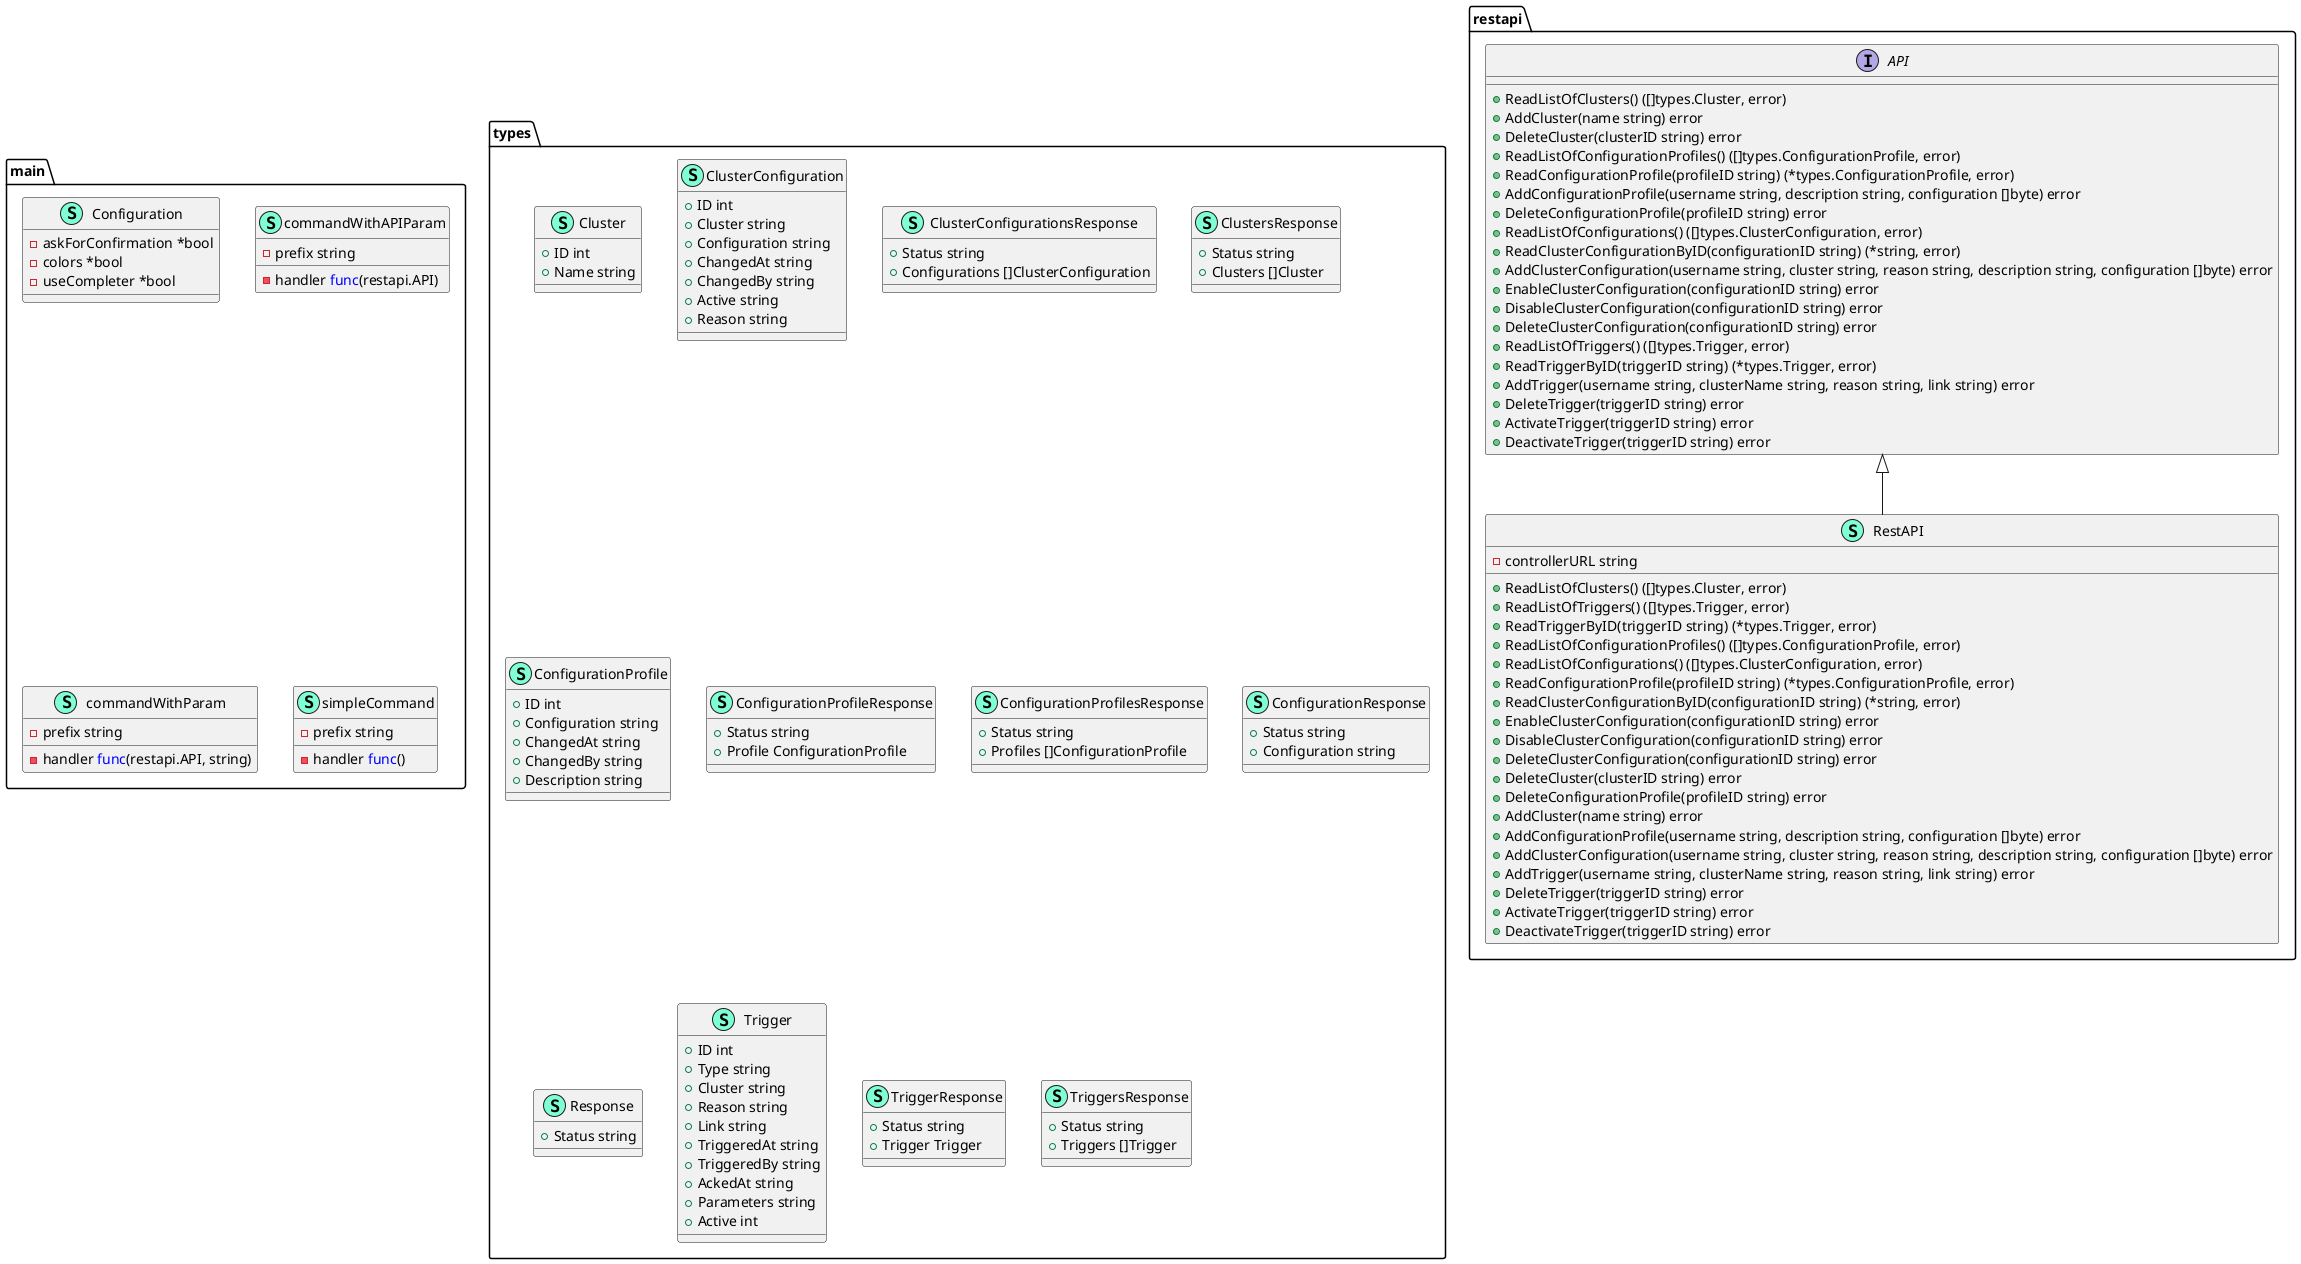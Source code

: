 @startuml
namespace main {
    class Configuration << (S,Aquamarine) >> {
        - askForConfirmation *bool
        - colors *bool
        - useCompleter *bool

    }
    class commandWithAPIParam << (S,Aquamarine) >> {
        - prefix string
        - handler <font color=blue>func</font>(restapi.API) 

    }
    class commandWithParam << (S,Aquamarine) >> {
        - prefix string
        - handler <font color=blue>func</font>(restapi.API, string) 

    }
    class simpleCommand << (S,Aquamarine) >> {
        - prefix string
        - handler <font color=blue>func</font>() 

    }
}


namespace restapi {
    interface API  {
        + ReadListOfClusters() ([]types.Cluster, error)
        + AddCluster(name string) error
        + DeleteCluster(clusterID string) error
        + ReadListOfConfigurationProfiles() ([]types.ConfigurationProfile, error)
        + ReadConfigurationProfile(profileID string) (*types.ConfigurationProfile, error)
        + AddConfigurationProfile(username string, description string, configuration []byte) error
        + DeleteConfigurationProfile(profileID string) error
        + ReadListOfConfigurations() ([]types.ClusterConfiguration, error)
        + ReadClusterConfigurationByID(configurationID string) (*string, error)
        + AddClusterConfiguration(username string, cluster string, reason string, description string, configuration []byte) error
        + EnableClusterConfiguration(configurationID string) error
        + DisableClusterConfiguration(configurationID string) error
        + DeleteClusterConfiguration(configurationID string) error
        + ReadListOfTriggers() ([]types.Trigger, error)
        + ReadTriggerByID(triggerID string) (*types.Trigger, error)
        + AddTrigger(username string, clusterName string, reason string, link string) error
        + DeleteTrigger(triggerID string) error
        + ActivateTrigger(triggerID string) error
        + DeactivateTrigger(triggerID string) error

    }
    class RestAPI << (S,Aquamarine) >> {
        - controllerURL string

        + ReadListOfClusters() ([]types.Cluster, error)
        + ReadListOfTriggers() ([]types.Trigger, error)
        + ReadTriggerByID(triggerID string) (*types.Trigger, error)
        + ReadListOfConfigurationProfiles() ([]types.ConfigurationProfile, error)
        + ReadListOfConfigurations() ([]types.ClusterConfiguration, error)
        + ReadConfigurationProfile(profileID string) (*types.ConfigurationProfile, error)
        + ReadClusterConfigurationByID(configurationID string) (*string, error)
        + EnableClusterConfiguration(configurationID string) error
        + DisableClusterConfiguration(configurationID string) error
        + DeleteClusterConfiguration(configurationID string) error
        + DeleteCluster(clusterID string) error
        + DeleteConfigurationProfile(profileID string) error
        + AddCluster(name string) error
        + AddConfigurationProfile(username string, description string, configuration []byte) error
        + AddClusterConfiguration(username string, cluster string, reason string, description string, configuration []byte) error
        + AddTrigger(username string, clusterName string, reason string, link string) error
        + DeleteTrigger(triggerID string) error
        + ActivateTrigger(triggerID string) error
        + DeactivateTrigger(triggerID string) error

    }
}

"restapi.API" <|-- "restapi.RestAPI"

namespace types {
    class Cluster << (S,Aquamarine) >> {
        + ID int
        + Name string

    }
    class ClusterConfiguration << (S,Aquamarine) >> {
        + ID int
        + Cluster string
        + Configuration string
        + ChangedAt string
        + ChangedBy string
        + Active string
        + Reason string

    }
    class ClusterConfigurationsResponse << (S,Aquamarine) >> {
        + Status string
        + Configurations []ClusterConfiguration

    }
    class ClustersResponse << (S,Aquamarine) >> {
        + Status string
        + Clusters []Cluster

    }
    class ConfigurationProfile << (S,Aquamarine) >> {
        + ID int
        + Configuration string
        + ChangedAt string
        + ChangedBy string
        + Description string

    }
    class ConfigurationProfileResponse << (S,Aquamarine) >> {
        + Status string
        + Profile ConfigurationProfile

    }
    class ConfigurationProfilesResponse << (S,Aquamarine) >> {
        + Status string
        + Profiles []ConfigurationProfile

    }
    class ConfigurationResponse << (S,Aquamarine) >> {
        + Status string
        + Configuration string

    }
    class Response << (S,Aquamarine) >> {
        + Status string

    }
    class Trigger << (S,Aquamarine) >> {
        + ID int
        + Type string
        + Cluster string
        + Reason string
        + Link string
        + TriggeredAt string
        + TriggeredBy string
        + AckedAt string
        + Parameters string
        + Active int

    }
    class TriggerResponse << (S,Aquamarine) >> {
        + Status string
        + Trigger Trigger

    }
    class TriggersResponse << (S,Aquamarine) >> {
        + Status string
        + Triggers []Trigger

    }
}


@enduml
